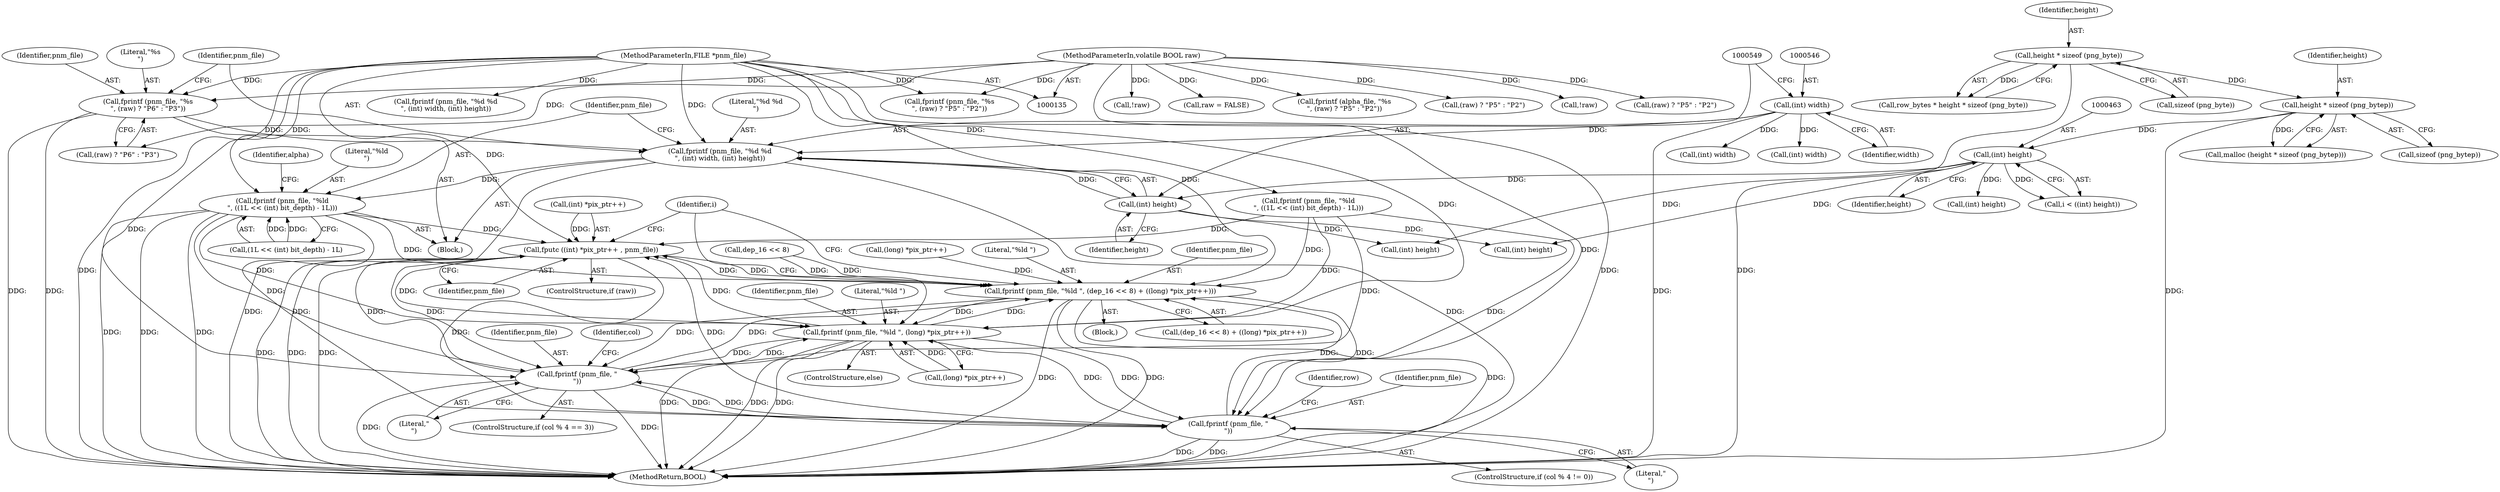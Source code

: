 digraph "0_Android_9d4853418ab2f754c2b63e091c29c5529b8b86ca_157@API" {
"1000542" [label="(Call,fprintf (pnm_file, \"%d %d\n\", (int) width, (int) height))"];
"1000535" [label="(Call,fprintf (pnm_file, \"%s\n\", (raw) ? \"P6\" : \"P3\"))"];
"1000137" [label="(MethodParameterIn,FILE *pnm_file)"];
"1000139" [label="(MethodParameterIn,volatile BOOL raw)"];
"1000545" [label="(Call,(int) width)"];
"1000548" [label="(Call,(int) height)"];
"1000462" [label="(Call,(int) height)"];
"1000437" [label="(Call,height * sizeof (png_bytep))"];
"1000416" [label="(Call,height * sizeof (png_byte))"];
"1000551" [label="(Call,fprintf (pnm_file, \"%ld\n\", ((1L << (int) bit_depth) - 1L)))"];
"1000639" [label="(Call,fputc ((int) *pix_ptr++ , pnm_file))"];
"1000659" [label="(Call,fprintf (pnm_file, \"%ld \", (dep_16 << 8) + ((long) *pix_ptr++)))"];
"1000672" [label="(Call,fprintf (pnm_file, \"%ld \", (long) *pix_ptr++))"];
"1000749" [label="(Call,fprintf (pnm_file, \"\n\"))"];
"1000761" [label="(Call,fprintf (pnm_file, \"\n\"))"];
"1000761" [label="(Call,fprintf (pnm_file, \"\n\"))"];
"1000542" [label="(Call,fprintf (pnm_file, \"%d %d\n\", (int) width, (int) height))"];
"1000418" [label="(Call,sizeof (png_byte))"];
"1000751" [label="(Literal,\"\n\")"];
"1000437" [label="(Call,height * sizeof (png_bytep))"];
"1000502" [label="(Call,(raw) ? \"P5\" : \"P2\")"];
"1000439" [label="(Call,sizeof (png_bytep))"];
"1000563" [label="(Identifier,alpha)"];
"1000753" [label="(Call,!raw)"];
"1000645" [label="(Identifier,pnm_file)"];
"1000663" [label="(Call,dep_16 << 8)"];
"1000515" [label="(Call,fprintf (pnm_file, \"%ld\n\", ((1L << (int) bit_depth) - 1L)))"];
"1000666" [label="(Call,(long) *pix_ptr++)"];
"1000611" [label="(Identifier,row)"];
"1000672" [label="(Call,fprintf (pnm_file, \"%ld \", (long) *pix_ptr++))"];
"1000464" [label="(Identifier,height)"];
"1000547" [label="(Identifier,width)"];
"1000545" [label="(Call,(int) width)"];
"1000537" [label="(Literal,\"%s\n\")"];
"1000554" [label="(Call,(1L << (int) bit_depth) - 1L)"];
"1000661" [label="(Literal,\"%ld \")"];
"1000551" [label="(Call,fprintf (pnm_file, \"%ld\n\", ((1L << (int) bit_depth) - 1L)))"];
"1000585" [label="(Call,(int) height)"];
"1000743" [label="(ControlStructure,if (col % 4 == 3))"];
"1000506" [label="(Call,fprintf (pnm_file, \"%d %d\n\", (int) width, (int) height))"];
"1000750" [label="(Identifier,pnm_file)"];
"1000640" [label="(Call,(int) *pix_ptr++)"];
"1000512" [label="(Call,(int) height)"];
"1000534" [label="(Block,)"];
"1000651" [label="(Block,)"];
"1000662" [label="(Call,(dep_16 << 8) + ((long) *pix_ptr++))"];
"1000639" [label="(Call,fputc ((int) *pix_ptr++ , pnm_file))"];
"1000582" [label="(Call,(int) width)"];
"1000536" [label="(Identifier,pnm_file)"];
"1000553" [label="(Literal,\"%ld\n\")"];
"1000137" [label="(MethodParameterIn,FILE *pnm_file)"];
"1000637" [label="(ControlStructure,if (raw))"];
"1000548" [label="(Call,(int) height)"];
"1000552" [label="(Identifier,pnm_file)"];
"1000623" [label="(Identifier,col)"];
"1000575" [label="(Call,(raw) ? \"P5\" : \"P2\")"];
"1000635" [label="(Identifier,i)"];
"1000675" [label="(Call,(long) *pix_ptr++)"];
"1000550" [label="(Identifier,height)"];
"1000741" [label="(Call,!raw)"];
"1000607" [label="(Call,(int) height)"];
"1000335" [label="(Call,raw = FALSE)"];
"1000499" [label="(Call,fprintf (pnm_file, \"%s\n\", (raw) ? \"P5\" : \"P2\"))"];
"1000544" [label="(Literal,\"%d %d\n\")"];
"1000535" [label="(Call,fprintf (pnm_file, \"%s\n\", (raw) ? \"P6\" : \"P3\"))"];
"1000660" [label="(Identifier,pnm_file)"];
"1000671" [label="(ControlStructure,else)"];
"1000673" [label="(Identifier,pnm_file)"];
"1000538" [label="(Call,(raw) ? \"P6\" : \"P3\")"];
"1000414" [label="(Call,row_bytes * height * sizeof (png_byte))"];
"1000543" [label="(Identifier,pnm_file)"];
"1000674" [label="(Literal,\"%ld \")"];
"1000462" [label="(Call,(int) height)"];
"1000749" [label="(Call,fprintf (pnm_file, \"\n\"))"];
"1000139" [label="(MethodParameterIn,volatile BOOL raw)"];
"1000782" [label="(MethodReturn,BOOL)"];
"1000572" [label="(Call,fprintf (alpha_file, \"%s\n\", (raw) ? \"P5\" : \"P2\"))"];
"1000436" [label="(Call,malloc (height * sizeof (png_bytep)))"];
"1000460" [label="(Call,i < ((int) height))"];
"1000416" [label="(Call,height * sizeof (png_byte))"];
"1000755" [label="(ControlStructure,if (col % 4 != 0))"];
"1000762" [label="(Identifier,pnm_file)"];
"1000619" [label="(Call,(int) width)"];
"1000763" [label="(Literal,\"\n\")"];
"1000438" [label="(Identifier,height)"];
"1000659" [label="(Call,fprintf (pnm_file, \"%ld \", (dep_16 << 8) + ((long) *pix_ptr++)))"];
"1000417" [label="(Identifier,height)"];
"1000542" -> "1000534"  [label="AST: "];
"1000542" -> "1000548"  [label="CFG: "];
"1000543" -> "1000542"  [label="AST: "];
"1000544" -> "1000542"  [label="AST: "];
"1000545" -> "1000542"  [label="AST: "];
"1000548" -> "1000542"  [label="AST: "];
"1000552" -> "1000542"  [label="CFG: "];
"1000542" -> "1000782"  [label="DDG: "];
"1000542" -> "1000782"  [label="DDG: "];
"1000535" -> "1000542"  [label="DDG: "];
"1000137" -> "1000542"  [label="DDG: "];
"1000545" -> "1000542"  [label="DDG: "];
"1000548" -> "1000542"  [label="DDG: "];
"1000542" -> "1000551"  [label="DDG: "];
"1000535" -> "1000534"  [label="AST: "];
"1000535" -> "1000538"  [label="CFG: "];
"1000536" -> "1000535"  [label="AST: "];
"1000537" -> "1000535"  [label="AST: "];
"1000538" -> "1000535"  [label="AST: "];
"1000543" -> "1000535"  [label="CFG: "];
"1000535" -> "1000782"  [label="DDG: "];
"1000535" -> "1000782"  [label="DDG: "];
"1000137" -> "1000535"  [label="DDG: "];
"1000139" -> "1000535"  [label="DDG: "];
"1000137" -> "1000135"  [label="AST: "];
"1000137" -> "1000782"  [label="DDG: "];
"1000137" -> "1000499"  [label="DDG: "];
"1000137" -> "1000506"  [label="DDG: "];
"1000137" -> "1000515"  [label="DDG: "];
"1000137" -> "1000551"  [label="DDG: "];
"1000137" -> "1000639"  [label="DDG: "];
"1000137" -> "1000659"  [label="DDG: "];
"1000137" -> "1000672"  [label="DDG: "];
"1000137" -> "1000749"  [label="DDG: "];
"1000137" -> "1000761"  [label="DDG: "];
"1000139" -> "1000135"  [label="AST: "];
"1000139" -> "1000782"  [label="DDG: "];
"1000139" -> "1000335"  [label="DDG: "];
"1000139" -> "1000499"  [label="DDG: "];
"1000139" -> "1000502"  [label="DDG: "];
"1000139" -> "1000538"  [label="DDG: "];
"1000139" -> "1000572"  [label="DDG: "];
"1000139" -> "1000575"  [label="DDG: "];
"1000139" -> "1000741"  [label="DDG: "];
"1000139" -> "1000753"  [label="DDG: "];
"1000545" -> "1000547"  [label="CFG: "];
"1000546" -> "1000545"  [label="AST: "];
"1000547" -> "1000545"  [label="AST: "];
"1000549" -> "1000545"  [label="CFG: "];
"1000545" -> "1000782"  [label="DDG: "];
"1000545" -> "1000582"  [label="DDG: "];
"1000545" -> "1000619"  [label="DDG: "];
"1000548" -> "1000550"  [label="CFG: "];
"1000549" -> "1000548"  [label="AST: "];
"1000550" -> "1000548"  [label="AST: "];
"1000462" -> "1000548"  [label="DDG: "];
"1000548" -> "1000585"  [label="DDG: "];
"1000548" -> "1000607"  [label="DDG: "];
"1000462" -> "1000460"  [label="AST: "];
"1000462" -> "1000464"  [label="CFG: "];
"1000463" -> "1000462"  [label="AST: "];
"1000464" -> "1000462"  [label="AST: "];
"1000460" -> "1000462"  [label="CFG: "];
"1000462" -> "1000460"  [label="DDG: "];
"1000437" -> "1000462"  [label="DDG: "];
"1000462" -> "1000512"  [label="DDG: "];
"1000462" -> "1000585"  [label="DDG: "];
"1000462" -> "1000607"  [label="DDG: "];
"1000437" -> "1000436"  [label="AST: "];
"1000437" -> "1000439"  [label="CFG: "];
"1000438" -> "1000437"  [label="AST: "];
"1000439" -> "1000437"  [label="AST: "];
"1000436" -> "1000437"  [label="CFG: "];
"1000437" -> "1000782"  [label="DDG: "];
"1000437" -> "1000436"  [label="DDG: "];
"1000416" -> "1000437"  [label="DDG: "];
"1000416" -> "1000414"  [label="AST: "];
"1000416" -> "1000418"  [label="CFG: "];
"1000417" -> "1000416"  [label="AST: "];
"1000418" -> "1000416"  [label="AST: "];
"1000414" -> "1000416"  [label="CFG: "];
"1000416" -> "1000782"  [label="DDG: "];
"1000416" -> "1000414"  [label="DDG: "];
"1000551" -> "1000534"  [label="AST: "];
"1000551" -> "1000554"  [label="CFG: "];
"1000552" -> "1000551"  [label="AST: "];
"1000553" -> "1000551"  [label="AST: "];
"1000554" -> "1000551"  [label="AST: "];
"1000563" -> "1000551"  [label="CFG: "];
"1000551" -> "1000782"  [label="DDG: "];
"1000551" -> "1000782"  [label="DDG: "];
"1000551" -> "1000782"  [label="DDG: "];
"1000554" -> "1000551"  [label="DDG: "];
"1000554" -> "1000551"  [label="DDG: "];
"1000551" -> "1000639"  [label="DDG: "];
"1000551" -> "1000659"  [label="DDG: "];
"1000551" -> "1000672"  [label="DDG: "];
"1000551" -> "1000749"  [label="DDG: "];
"1000551" -> "1000761"  [label="DDG: "];
"1000639" -> "1000637"  [label="AST: "];
"1000639" -> "1000645"  [label="CFG: "];
"1000640" -> "1000639"  [label="AST: "];
"1000645" -> "1000639"  [label="AST: "];
"1000635" -> "1000639"  [label="CFG: "];
"1000639" -> "1000782"  [label="DDG: "];
"1000639" -> "1000782"  [label="DDG: "];
"1000639" -> "1000782"  [label="DDG: "];
"1000640" -> "1000639"  [label="DDG: "];
"1000761" -> "1000639"  [label="DDG: "];
"1000659" -> "1000639"  [label="DDG: "];
"1000749" -> "1000639"  [label="DDG: "];
"1000515" -> "1000639"  [label="DDG: "];
"1000672" -> "1000639"  [label="DDG: "];
"1000639" -> "1000659"  [label="DDG: "];
"1000639" -> "1000672"  [label="DDG: "];
"1000639" -> "1000749"  [label="DDG: "];
"1000639" -> "1000761"  [label="DDG: "];
"1000659" -> "1000651"  [label="AST: "];
"1000659" -> "1000662"  [label="CFG: "];
"1000660" -> "1000659"  [label="AST: "];
"1000661" -> "1000659"  [label="AST: "];
"1000662" -> "1000659"  [label="AST: "];
"1000635" -> "1000659"  [label="CFG: "];
"1000659" -> "1000782"  [label="DDG: "];
"1000659" -> "1000782"  [label="DDG: "];
"1000659" -> "1000782"  [label="DDG: "];
"1000761" -> "1000659"  [label="DDG: "];
"1000749" -> "1000659"  [label="DDG: "];
"1000515" -> "1000659"  [label="DDG: "];
"1000672" -> "1000659"  [label="DDG: "];
"1000663" -> "1000659"  [label="DDG: "];
"1000663" -> "1000659"  [label="DDG: "];
"1000666" -> "1000659"  [label="DDG: "];
"1000659" -> "1000672"  [label="DDG: "];
"1000659" -> "1000749"  [label="DDG: "];
"1000659" -> "1000761"  [label="DDG: "];
"1000672" -> "1000671"  [label="AST: "];
"1000672" -> "1000675"  [label="CFG: "];
"1000673" -> "1000672"  [label="AST: "];
"1000674" -> "1000672"  [label="AST: "];
"1000675" -> "1000672"  [label="AST: "];
"1000635" -> "1000672"  [label="CFG: "];
"1000672" -> "1000782"  [label="DDG: "];
"1000672" -> "1000782"  [label="DDG: "];
"1000672" -> "1000782"  [label="DDG: "];
"1000761" -> "1000672"  [label="DDG: "];
"1000749" -> "1000672"  [label="DDG: "];
"1000515" -> "1000672"  [label="DDG: "];
"1000675" -> "1000672"  [label="DDG: "];
"1000672" -> "1000749"  [label="DDG: "];
"1000672" -> "1000761"  [label="DDG: "];
"1000749" -> "1000743"  [label="AST: "];
"1000749" -> "1000751"  [label="CFG: "];
"1000750" -> "1000749"  [label="AST: "];
"1000751" -> "1000749"  [label="AST: "];
"1000623" -> "1000749"  [label="CFG: "];
"1000749" -> "1000782"  [label="DDG: "];
"1000749" -> "1000782"  [label="DDG: "];
"1000761" -> "1000749"  [label="DDG: "];
"1000515" -> "1000749"  [label="DDG: "];
"1000749" -> "1000761"  [label="DDG: "];
"1000761" -> "1000755"  [label="AST: "];
"1000761" -> "1000763"  [label="CFG: "];
"1000762" -> "1000761"  [label="AST: "];
"1000763" -> "1000761"  [label="AST: "];
"1000611" -> "1000761"  [label="CFG: "];
"1000761" -> "1000782"  [label="DDG: "];
"1000761" -> "1000782"  [label="DDG: "];
"1000515" -> "1000761"  [label="DDG: "];
}
